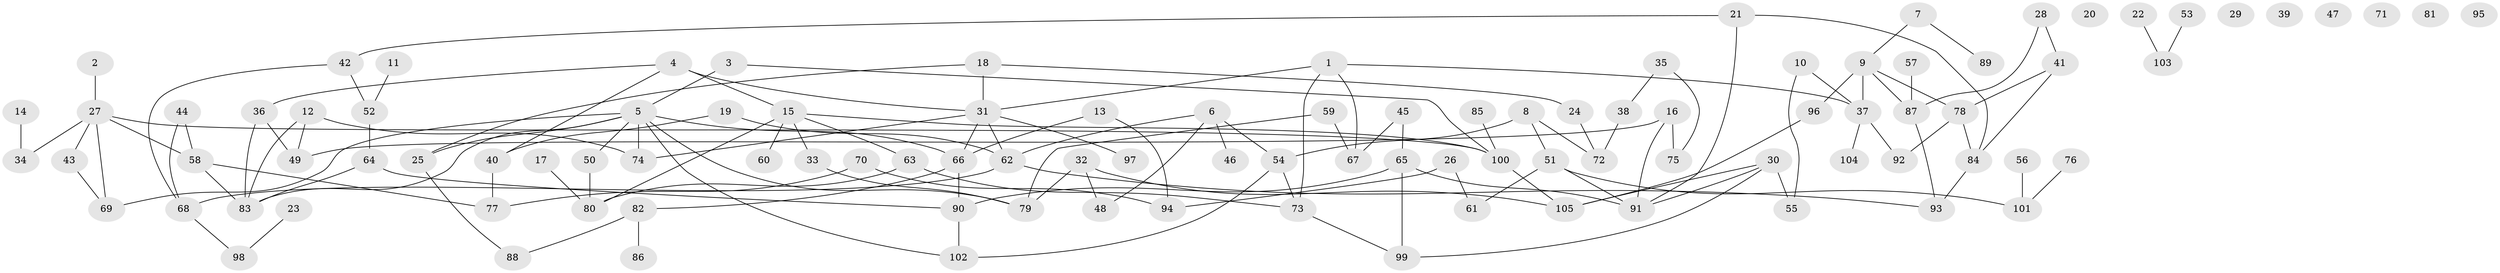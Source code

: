 // coarse degree distribution, {2: 0.22388059701492538, 5: 0.13432835820895522, 9: 0.014925373134328358, 4: 0.1791044776119403, 1: 0.14925373134328357, 3: 0.23880597014925373, 6: 0.05970149253731343}
// Generated by graph-tools (version 1.1) at 2025/35/03/04/25 23:35:51]
// undirected, 105 vertices, 140 edges
graph export_dot {
  node [color=gray90,style=filled];
  1;
  2;
  3;
  4;
  5;
  6;
  7;
  8;
  9;
  10;
  11;
  12;
  13;
  14;
  15;
  16;
  17;
  18;
  19;
  20;
  21;
  22;
  23;
  24;
  25;
  26;
  27;
  28;
  29;
  30;
  31;
  32;
  33;
  34;
  35;
  36;
  37;
  38;
  39;
  40;
  41;
  42;
  43;
  44;
  45;
  46;
  47;
  48;
  49;
  50;
  51;
  52;
  53;
  54;
  55;
  56;
  57;
  58;
  59;
  60;
  61;
  62;
  63;
  64;
  65;
  66;
  67;
  68;
  69;
  70;
  71;
  72;
  73;
  74;
  75;
  76;
  77;
  78;
  79;
  80;
  81;
  82;
  83;
  84;
  85;
  86;
  87;
  88;
  89;
  90;
  91;
  92;
  93;
  94;
  95;
  96;
  97;
  98;
  99;
  100;
  101;
  102;
  103;
  104;
  105;
  1 -- 31;
  1 -- 37;
  1 -- 67;
  1 -- 73;
  2 -- 27;
  3 -- 5;
  3 -- 100;
  4 -- 15;
  4 -- 31;
  4 -- 36;
  4 -- 40;
  5 -- 25;
  5 -- 50;
  5 -- 66;
  5 -- 69;
  5 -- 74;
  5 -- 79;
  5 -- 83;
  5 -- 102;
  6 -- 46;
  6 -- 48;
  6 -- 54;
  6 -- 62;
  7 -- 9;
  7 -- 89;
  8 -- 51;
  8 -- 54;
  8 -- 72;
  9 -- 37;
  9 -- 78;
  9 -- 87;
  9 -- 96;
  10 -- 37;
  10 -- 55;
  11 -- 52;
  12 -- 49;
  12 -- 74;
  12 -- 83;
  13 -- 66;
  13 -- 94;
  14 -- 34;
  15 -- 33;
  15 -- 60;
  15 -- 63;
  15 -- 80;
  15 -- 100;
  16 -- 49;
  16 -- 75;
  16 -- 91;
  17 -- 80;
  18 -- 24;
  18 -- 25;
  18 -- 31;
  19 -- 40;
  19 -- 62;
  21 -- 42;
  21 -- 84;
  21 -- 91;
  22 -- 103;
  23 -- 98;
  24 -- 72;
  25 -- 88;
  26 -- 61;
  26 -- 94;
  27 -- 34;
  27 -- 43;
  27 -- 58;
  27 -- 69;
  27 -- 100;
  28 -- 41;
  28 -- 87;
  30 -- 55;
  30 -- 91;
  30 -- 99;
  30 -- 105;
  31 -- 62;
  31 -- 66;
  31 -- 74;
  31 -- 97;
  32 -- 48;
  32 -- 79;
  32 -- 105;
  33 -- 79;
  35 -- 38;
  35 -- 75;
  36 -- 49;
  36 -- 83;
  37 -- 92;
  37 -- 104;
  38 -- 72;
  40 -- 77;
  41 -- 78;
  41 -- 84;
  42 -- 52;
  42 -- 68;
  43 -- 69;
  44 -- 58;
  44 -- 68;
  45 -- 65;
  45 -- 67;
  50 -- 80;
  51 -- 61;
  51 -- 91;
  51 -- 101;
  52 -- 64;
  53 -- 103;
  54 -- 73;
  54 -- 102;
  56 -- 101;
  57 -- 87;
  58 -- 77;
  58 -- 83;
  59 -- 67;
  59 -- 79;
  62 -- 68;
  62 -- 93;
  63 -- 73;
  63 -- 80;
  64 -- 83;
  64 -- 90;
  65 -- 90;
  65 -- 91;
  65 -- 99;
  66 -- 82;
  66 -- 90;
  68 -- 98;
  70 -- 77;
  70 -- 94;
  73 -- 99;
  76 -- 101;
  78 -- 84;
  78 -- 92;
  82 -- 86;
  82 -- 88;
  84 -- 93;
  85 -- 100;
  87 -- 93;
  90 -- 102;
  96 -- 105;
  100 -- 105;
}
